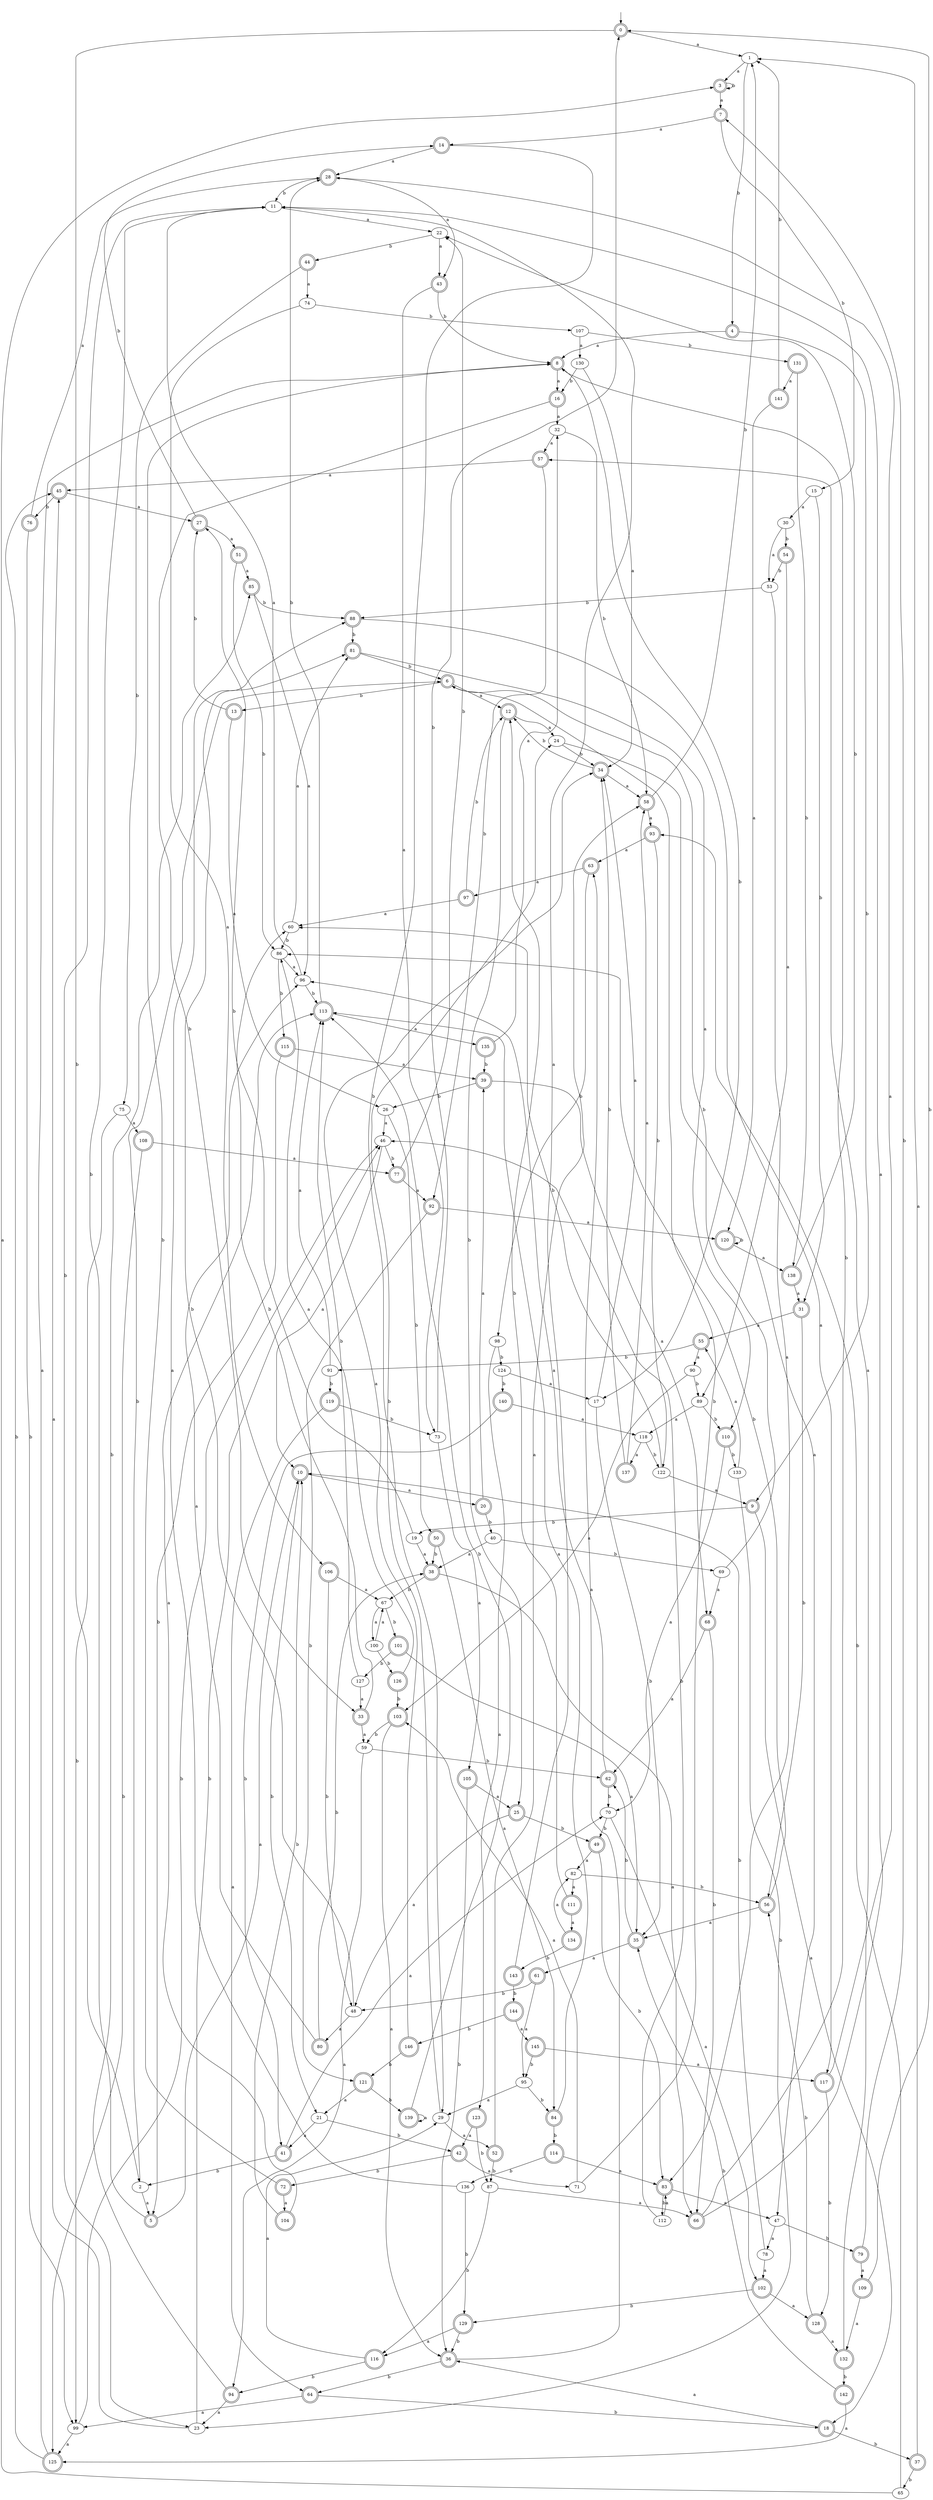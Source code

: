 digraph RandomDFA {
  __start0 [label="", shape=none];
  __start0 -> 0 [label=""];
  0 [shape=circle] [shape=doublecircle]
  0 -> 1 [label="a"]
  0 -> 2 [label="b"]
  1
  1 -> 3 [label="a"]
  1 -> 4 [label="b"]
  2
  2 -> 5 [label="a"]
  2 -> 6 [label="b"]
  3 [shape=doublecircle]
  3 -> 7 [label="a"]
  3 -> 3 [label="b"]
  4 [shape=doublecircle]
  4 -> 8 [label="a"]
  4 -> 9 [label="b"]
  5 [shape=doublecircle]
  5 -> 10 [label="a"]
  5 -> 11 [label="b"]
  6 [shape=doublecircle]
  6 -> 12 [label="a"]
  6 -> 13 [label="b"]
  7 [shape=doublecircle]
  7 -> 14 [label="a"]
  7 -> 15 [label="b"]
  8 [shape=doublecircle]
  8 -> 16 [label="a"]
  8 -> 17 [label="b"]
  9 [shape=doublecircle]
  9 -> 18 [label="a"]
  9 -> 19 [label="b"]
  10 [shape=doublecircle]
  10 -> 20 [label="a"]
  10 -> 21 [label="b"]
  11
  11 -> 22 [label="a"]
  11 -> 23 [label="b"]
  12 [shape=doublecircle]
  12 -> 24 [label="a"]
  12 -> 25 [label="b"]
  13 [shape=doublecircle]
  13 -> 26 [label="a"]
  13 -> 27 [label="b"]
  14 [shape=doublecircle]
  14 -> 28 [label="a"]
  14 -> 29 [label="b"]
  15
  15 -> 30 [label="a"]
  15 -> 31 [label="b"]
  16 [shape=doublecircle]
  16 -> 32 [label="a"]
  16 -> 33 [label="b"]
  17
  17 -> 34 [label="a"]
  17 -> 35 [label="b"]
  18 [shape=doublecircle]
  18 -> 36 [label="a"]
  18 -> 37 [label="b"]
  19
  19 -> 38 [label="a"]
  19 -> 27 [label="b"]
  20 [shape=doublecircle]
  20 -> 39 [label="a"]
  20 -> 40 [label="b"]
  21
  21 -> 41 [label="a"]
  21 -> 42 [label="b"]
  22
  22 -> 43 [label="a"]
  22 -> 44 [label="b"]
  23
  23 -> 45 [label="a"]
  23 -> 46 [label="b"]
  24
  24 -> 47 [label="a"]
  24 -> 34 [label="b"]
  25 [shape=doublecircle]
  25 -> 48 [label="a"]
  25 -> 49 [label="b"]
  26
  26 -> 46 [label="a"]
  26 -> 50 [label="b"]
  27 [shape=doublecircle]
  27 -> 51 [label="a"]
  27 -> 14 [label="b"]
  28 [shape=doublecircle]
  28 -> 43 [label="a"]
  28 -> 11 [label="b"]
  29
  29 -> 52 [label="a"]
  29 -> 24 [label="b"]
  30
  30 -> 53 [label="a"]
  30 -> 54 [label="b"]
  31 [shape=doublecircle]
  31 -> 55 [label="a"]
  31 -> 56 [label="b"]
  32
  32 -> 57 [label="a"]
  32 -> 58 [label="b"]
  33 [shape=doublecircle]
  33 -> 59 [label="a"]
  33 -> 60 [label="b"]
  34 [shape=doublecircle]
  34 -> 58 [label="a"]
  34 -> 12 [label="b"]
  35 [shape=doublecircle]
  35 -> 61 [label="a"]
  35 -> 62 [label="b"]
  36 [shape=doublecircle]
  36 -> 63 [label="a"]
  36 -> 64 [label="b"]
  37 [shape=doublecircle]
  37 -> 1 [label="a"]
  37 -> 65 [label="b"]
  38 [shape=doublecircle]
  38 -> 66 [label="a"]
  38 -> 67 [label="b"]
  39 [shape=doublecircle]
  39 -> 68 [label="a"]
  39 -> 26 [label="b"]
  40
  40 -> 38 [label="a"]
  40 -> 69 [label="b"]
  41 [shape=doublecircle]
  41 -> 70 [label="a"]
  41 -> 2 [label="b"]
  42 [shape=doublecircle]
  42 -> 71 [label="a"]
  42 -> 72 [label="b"]
  43 [shape=doublecircle]
  43 -> 73 [label="a"]
  43 -> 8 [label="b"]
  44 [shape=doublecircle]
  44 -> 74 [label="a"]
  44 -> 75 [label="b"]
  45 [shape=doublecircle]
  45 -> 27 [label="a"]
  45 -> 76 [label="b"]
  46
  46 -> 10 [label="a"]
  46 -> 77 [label="b"]
  47
  47 -> 78 [label="a"]
  47 -> 79 [label="b"]
  48
  48 -> 80 [label="a"]
  48 -> 81 [label="b"]
  49 [shape=doublecircle]
  49 -> 82 [label="a"]
  49 -> 83 [label="b"]
  50 [shape=doublecircle]
  50 -> 84 [label="a"]
  50 -> 38 [label="b"]
  51 [shape=doublecircle]
  51 -> 85 [label="a"]
  51 -> 86 [label="b"]
  52 [shape=doublecircle]
  52 -> 58 [label="a"]
  52 -> 87 [label="b"]
  53
  53 -> 83 [label="a"]
  53 -> 88 [label="b"]
  54 [shape=doublecircle]
  54 -> 89 [label="a"]
  54 -> 53 [label="b"]
  55 [shape=doublecircle]
  55 -> 90 [label="a"]
  55 -> 91 [label="b"]
  56 [shape=doublecircle]
  56 -> 35 [label="a"]
  56 -> 86 [label="b"]
  57 [shape=doublecircle]
  57 -> 45 [label="a"]
  57 -> 92 [label="b"]
  58 [shape=doublecircle]
  58 -> 93 [label="a"]
  58 -> 1 [label="b"]
  59
  59 -> 94 [label="a"]
  59 -> 62 [label="b"]
  60
  60 -> 81 [label="a"]
  60 -> 86 [label="b"]
  61 [shape=doublecircle]
  61 -> 95 [label="a"]
  61 -> 48 [label="b"]
  62 [shape=doublecircle]
  62 -> 96 [label="a"]
  62 -> 70 [label="b"]
  63 [shape=doublecircle]
  63 -> 97 [label="a"]
  63 -> 98 [label="b"]
  64 [shape=doublecircle]
  64 -> 99 [label="a"]
  64 -> 18 [label="b"]
  65
  65 -> 3 [label="a"]
  65 -> 93 [label="b"]
  66 [shape=doublecircle]
  66 -> 11 [label="a"]
  66 -> 8 [label="b"]
  67
  67 -> 100 [label="a"]
  67 -> 101 [label="b"]
  68 [shape=doublecircle]
  68 -> 62 [label="a"]
  68 -> 66 [label="b"]
  69
  69 -> 68 [label="a"]
  69 -> 6 [label="b"]
  70
  70 -> 102 [label="a"]
  70 -> 49 [label="b"]
  71
  71 -> 103 [label="a"]
  71 -> 6 [label="b"]
  72 [shape=doublecircle]
  72 -> 104 [label="a"]
  72 -> 8 [label="b"]
  73
  73 -> 105 [label="a"]
  73 -> 0 [label="b"]
  74
  74 -> 106 [label="a"]
  74 -> 107 [label="b"]
  75
  75 -> 108 [label="a"]
  75 -> 99 [label="b"]
  76 [shape=doublecircle]
  76 -> 28 [label="a"]
  76 -> 99 [label="b"]
  77 [shape=doublecircle]
  77 -> 92 [label="a"]
  77 -> 22 [label="b"]
  78
  78 -> 102 [label="a"]
  78 -> 10 [label="b"]
  79 [shape=doublecircle]
  79 -> 109 [label="a"]
  79 -> 7 [label="b"]
  80 [shape=doublecircle]
  80 -> 96 [label="a"]
  80 -> 38 [label="b"]
  81 [shape=doublecircle]
  81 -> 110 [label="a"]
  81 -> 6 [label="b"]
  82
  82 -> 111 [label="a"]
  82 -> 56 [label="b"]
  83 [shape=doublecircle]
  83 -> 47 [label="a"]
  83 -> 112 [label="b"]
  84 [shape=doublecircle]
  84 -> 113 [label="a"]
  84 -> 114 [label="b"]
  85 [shape=doublecircle]
  85 -> 96 [label="a"]
  85 -> 88 [label="b"]
  86
  86 -> 96 [label="a"]
  86 -> 115 [label="b"]
  87
  87 -> 66 [label="a"]
  87 -> 116 [label="b"]
  88 [shape=doublecircle]
  88 -> 117 [label="a"]
  88 -> 81 [label="b"]
  89
  89 -> 118 [label="a"]
  89 -> 110 [label="b"]
  90
  90 -> 103 [label="a"]
  90 -> 89 [label="b"]
  91
  91 -> 113 [label="a"]
  91 -> 119 [label="b"]
  92 [shape=doublecircle]
  92 -> 120 [label="a"]
  92 -> 121 [label="b"]
  93 [shape=doublecircle]
  93 -> 63 [label="a"]
  93 -> 122 [label="b"]
  94 [shape=doublecircle]
  94 -> 23 [label="a"]
  94 -> 85 [label="b"]
  95
  95 -> 29 [label="a"]
  95 -> 84 [label="b"]
  96
  96 -> 11 [label="a"]
  96 -> 113 [label="b"]
  97 [shape=doublecircle]
  97 -> 60 [label="a"]
  97 -> 12 [label="b"]
  98
  98 -> 123 [label="a"]
  98 -> 124 [label="b"]
  99
  99 -> 125 [label="a"]
  99 -> 46 [label="b"]
  100
  100 -> 67 [label="a"]
  100 -> 126 [label="b"]
  101 [shape=doublecircle]
  101 -> 35 [label="a"]
  101 -> 127 [label="b"]
  102 [shape=doublecircle]
  102 -> 128 [label="a"]
  102 -> 129 [label="b"]
  103 [shape=doublecircle]
  103 -> 36 [label="a"]
  103 -> 59 [label="b"]
  104 [shape=doublecircle]
  104 -> 113 [label="a"]
  104 -> 10 [label="b"]
  105 [shape=doublecircle]
  105 -> 25 [label="a"]
  105 -> 36 [label="b"]
  106 [shape=doublecircle]
  106 -> 67 [label="a"]
  106 -> 48 [label="b"]
  107
  107 -> 130 [label="a"]
  107 -> 131 [label="b"]
  108 [shape=doublecircle]
  108 -> 77 [label="a"]
  108 -> 125 [label="b"]
  109 [shape=doublecircle]
  109 -> 132 [label="a"]
  109 -> 0 [label="b"]
  110 [shape=doublecircle]
  110 -> 70 [label="a"]
  110 -> 133 [label="b"]
  111 [shape=doublecircle]
  111 -> 134 [label="a"]
  111 -> 12 [label="b"]
  112
  112 -> 83 [label="a"]
  112 -> 46 [label="b"]
  113 [shape=doublecircle]
  113 -> 135 [label="a"]
  113 -> 28 [label="b"]
  114 [shape=doublecircle]
  114 -> 83 [label="a"]
  114 -> 136 [label="b"]
  115 [shape=doublecircle]
  115 -> 39 [label="a"]
  115 -> 5 [label="b"]
  116 [shape=doublecircle]
  116 -> 29 [label="a"]
  116 -> 94 [label="b"]
  117 [shape=doublecircle]
  117 -> 28 [label="a"]
  117 -> 128 [label="b"]
  118
  118 -> 137 [label="a"]
  118 -> 122 [label="b"]
  119 [shape=doublecircle]
  119 -> 64 [label="a"]
  119 -> 73 [label="b"]
  120 [shape=doublecircle]
  120 -> 138 [label="a"]
  120 -> 120 [label="b"]
  121 [shape=doublecircle]
  121 -> 21 [label="a"]
  121 -> 139 [label="b"]
  122
  122 -> 9 [label="a"]
  122 -> 60 [label="b"]
  123 [shape=doublecircle]
  123 -> 42 [label="a"]
  123 -> 87 [label="b"]
  124
  124 -> 17 [label="a"]
  124 -> 140 [label="b"]
  125 [shape=doublecircle]
  125 -> 8 [label="a"]
  125 -> 45 [label="b"]
  126 [shape=doublecircle]
  126 -> 86 [label="a"]
  126 -> 103 [label="b"]
  127
  127 -> 33 [label="a"]
  127 -> 113 [label="b"]
  128 [shape=doublecircle]
  128 -> 132 [label="a"]
  128 -> 56 [label="b"]
  129 [shape=doublecircle]
  129 -> 116 [label="a"]
  129 -> 36 [label="b"]
  130
  130 -> 34 [label="a"]
  130 -> 16 [label="b"]
  131 [shape=doublecircle]
  131 -> 141 [label="a"]
  131 -> 138 [label="b"]
  132 [shape=doublecircle]
  132 -> 57 [label="a"]
  132 -> 142 [label="b"]
  133
  133 -> 55 [label="a"]
  133 -> 23 [label="b"]
  134 [shape=doublecircle]
  134 -> 82 [label="a"]
  134 -> 143 [label="b"]
  135 [shape=doublecircle]
  135 -> 32 [label="a"]
  135 -> 39 [label="b"]
  136
  136 -> 88 [label="a"]
  136 -> 129 [label="b"]
  137 [shape=doublecircle]
  137 -> 58 [label="a"]
  137 -> 34 [label="b"]
  138 [shape=doublecircle]
  138 -> 31 [label="a"]
  138 -> 22 [label="b"]
  139 [shape=doublecircle]
  139 -> 139 [label="a"]
  139 -> 113 [label="b"]
  140 [shape=doublecircle]
  140 -> 118 [label="a"]
  140 -> 41 [label="b"]
  141 [shape=doublecircle]
  141 -> 120 [label="a"]
  141 -> 1 [label="b"]
  142 [shape=doublecircle]
  142 -> 125 [label="a"]
  142 -> 35 [label="b"]
  143 [shape=doublecircle]
  143 -> 11 [label="a"]
  143 -> 144 [label="b"]
  144 [shape=doublecircle]
  144 -> 145 [label="a"]
  144 -> 146 [label="b"]
  145 [shape=doublecircle]
  145 -> 117 [label="a"]
  145 -> 95 [label="b"]
  146 [shape=doublecircle]
  146 -> 34 [label="a"]
  146 -> 121 [label="b"]
}
